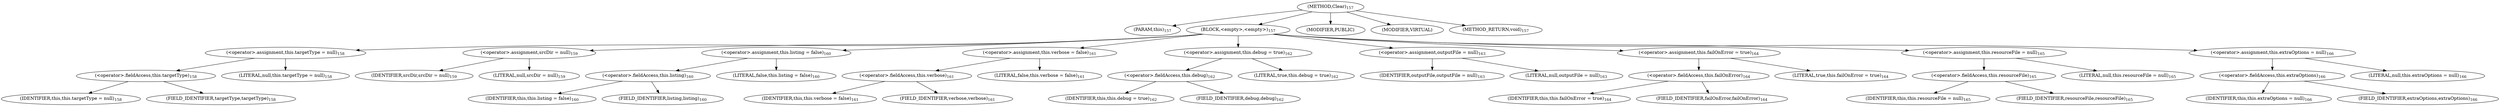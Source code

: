 digraph "Clear" {  
"130" [label = <(METHOD,Clear)<SUB>157</SUB>> ]
"131" [label = <(PARAM,this)<SUB>157</SUB>> ]
"132" [label = <(BLOCK,&lt;empty&gt;,&lt;empty&gt;)<SUB>157</SUB>> ]
"133" [label = <(&lt;operator&gt;.assignment,this.targetType = null)<SUB>158</SUB>> ]
"134" [label = <(&lt;operator&gt;.fieldAccess,this.targetType)<SUB>158</SUB>> ]
"135" [label = <(IDENTIFIER,this,this.targetType = null)<SUB>158</SUB>> ]
"136" [label = <(FIELD_IDENTIFIER,targetType,targetType)<SUB>158</SUB>> ]
"137" [label = <(LITERAL,null,this.targetType = null)<SUB>158</SUB>> ]
"138" [label = <(&lt;operator&gt;.assignment,srcDir = null)<SUB>159</SUB>> ]
"139" [label = <(IDENTIFIER,srcDir,srcDir = null)<SUB>159</SUB>> ]
"140" [label = <(LITERAL,null,srcDir = null)<SUB>159</SUB>> ]
"141" [label = <(&lt;operator&gt;.assignment,this.listing = false)<SUB>160</SUB>> ]
"142" [label = <(&lt;operator&gt;.fieldAccess,this.listing)<SUB>160</SUB>> ]
"143" [label = <(IDENTIFIER,this,this.listing = false)<SUB>160</SUB>> ]
"144" [label = <(FIELD_IDENTIFIER,listing,listing)<SUB>160</SUB>> ]
"145" [label = <(LITERAL,false,this.listing = false)<SUB>160</SUB>> ]
"146" [label = <(&lt;operator&gt;.assignment,this.verbose = false)<SUB>161</SUB>> ]
"147" [label = <(&lt;operator&gt;.fieldAccess,this.verbose)<SUB>161</SUB>> ]
"148" [label = <(IDENTIFIER,this,this.verbose = false)<SUB>161</SUB>> ]
"149" [label = <(FIELD_IDENTIFIER,verbose,verbose)<SUB>161</SUB>> ]
"150" [label = <(LITERAL,false,this.verbose = false)<SUB>161</SUB>> ]
"151" [label = <(&lt;operator&gt;.assignment,this.debug = true)<SUB>162</SUB>> ]
"152" [label = <(&lt;operator&gt;.fieldAccess,this.debug)<SUB>162</SUB>> ]
"153" [label = <(IDENTIFIER,this,this.debug = true)<SUB>162</SUB>> ]
"154" [label = <(FIELD_IDENTIFIER,debug,debug)<SUB>162</SUB>> ]
"155" [label = <(LITERAL,true,this.debug = true)<SUB>162</SUB>> ]
"156" [label = <(&lt;operator&gt;.assignment,outputFile = null)<SUB>163</SUB>> ]
"157" [label = <(IDENTIFIER,outputFile,outputFile = null)<SUB>163</SUB>> ]
"158" [label = <(LITERAL,null,outputFile = null)<SUB>163</SUB>> ]
"159" [label = <(&lt;operator&gt;.assignment,this.failOnError = true)<SUB>164</SUB>> ]
"160" [label = <(&lt;operator&gt;.fieldAccess,this.failOnError)<SUB>164</SUB>> ]
"161" [label = <(IDENTIFIER,this,this.failOnError = true)<SUB>164</SUB>> ]
"162" [label = <(FIELD_IDENTIFIER,failOnError,failOnError)<SUB>164</SUB>> ]
"163" [label = <(LITERAL,true,this.failOnError = true)<SUB>164</SUB>> ]
"164" [label = <(&lt;operator&gt;.assignment,this.resourceFile = null)<SUB>165</SUB>> ]
"165" [label = <(&lt;operator&gt;.fieldAccess,this.resourceFile)<SUB>165</SUB>> ]
"166" [label = <(IDENTIFIER,this,this.resourceFile = null)<SUB>165</SUB>> ]
"167" [label = <(FIELD_IDENTIFIER,resourceFile,resourceFile)<SUB>165</SUB>> ]
"168" [label = <(LITERAL,null,this.resourceFile = null)<SUB>165</SUB>> ]
"169" [label = <(&lt;operator&gt;.assignment,this.extraOptions = null)<SUB>166</SUB>> ]
"170" [label = <(&lt;operator&gt;.fieldAccess,this.extraOptions)<SUB>166</SUB>> ]
"171" [label = <(IDENTIFIER,this,this.extraOptions = null)<SUB>166</SUB>> ]
"172" [label = <(FIELD_IDENTIFIER,extraOptions,extraOptions)<SUB>166</SUB>> ]
"173" [label = <(LITERAL,null,this.extraOptions = null)<SUB>166</SUB>> ]
"174" [label = <(MODIFIER,PUBLIC)> ]
"175" [label = <(MODIFIER,VIRTUAL)> ]
"176" [label = <(METHOD_RETURN,void)<SUB>157</SUB>> ]
  "130" -> "131" 
  "130" -> "132" 
  "130" -> "174" 
  "130" -> "175" 
  "130" -> "176" 
  "132" -> "133" 
  "132" -> "138" 
  "132" -> "141" 
  "132" -> "146" 
  "132" -> "151" 
  "132" -> "156" 
  "132" -> "159" 
  "132" -> "164" 
  "132" -> "169" 
  "133" -> "134" 
  "133" -> "137" 
  "134" -> "135" 
  "134" -> "136" 
  "138" -> "139" 
  "138" -> "140" 
  "141" -> "142" 
  "141" -> "145" 
  "142" -> "143" 
  "142" -> "144" 
  "146" -> "147" 
  "146" -> "150" 
  "147" -> "148" 
  "147" -> "149" 
  "151" -> "152" 
  "151" -> "155" 
  "152" -> "153" 
  "152" -> "154" 
  "156" -> "157" 
  "156" -> "158" 
  "159" -> "160" 
  "159" -> "163" 
  "160" -> "161" 
  "160" -> "162" 
  "164" -> "165" 
  "164" -> "168" 
  "165" -> "166" 
  "165" -> "167" 
  "169" -> "170" 
  "169" -> "173" 
  "170" -> "171" 
  "170" -> "172" 
}
